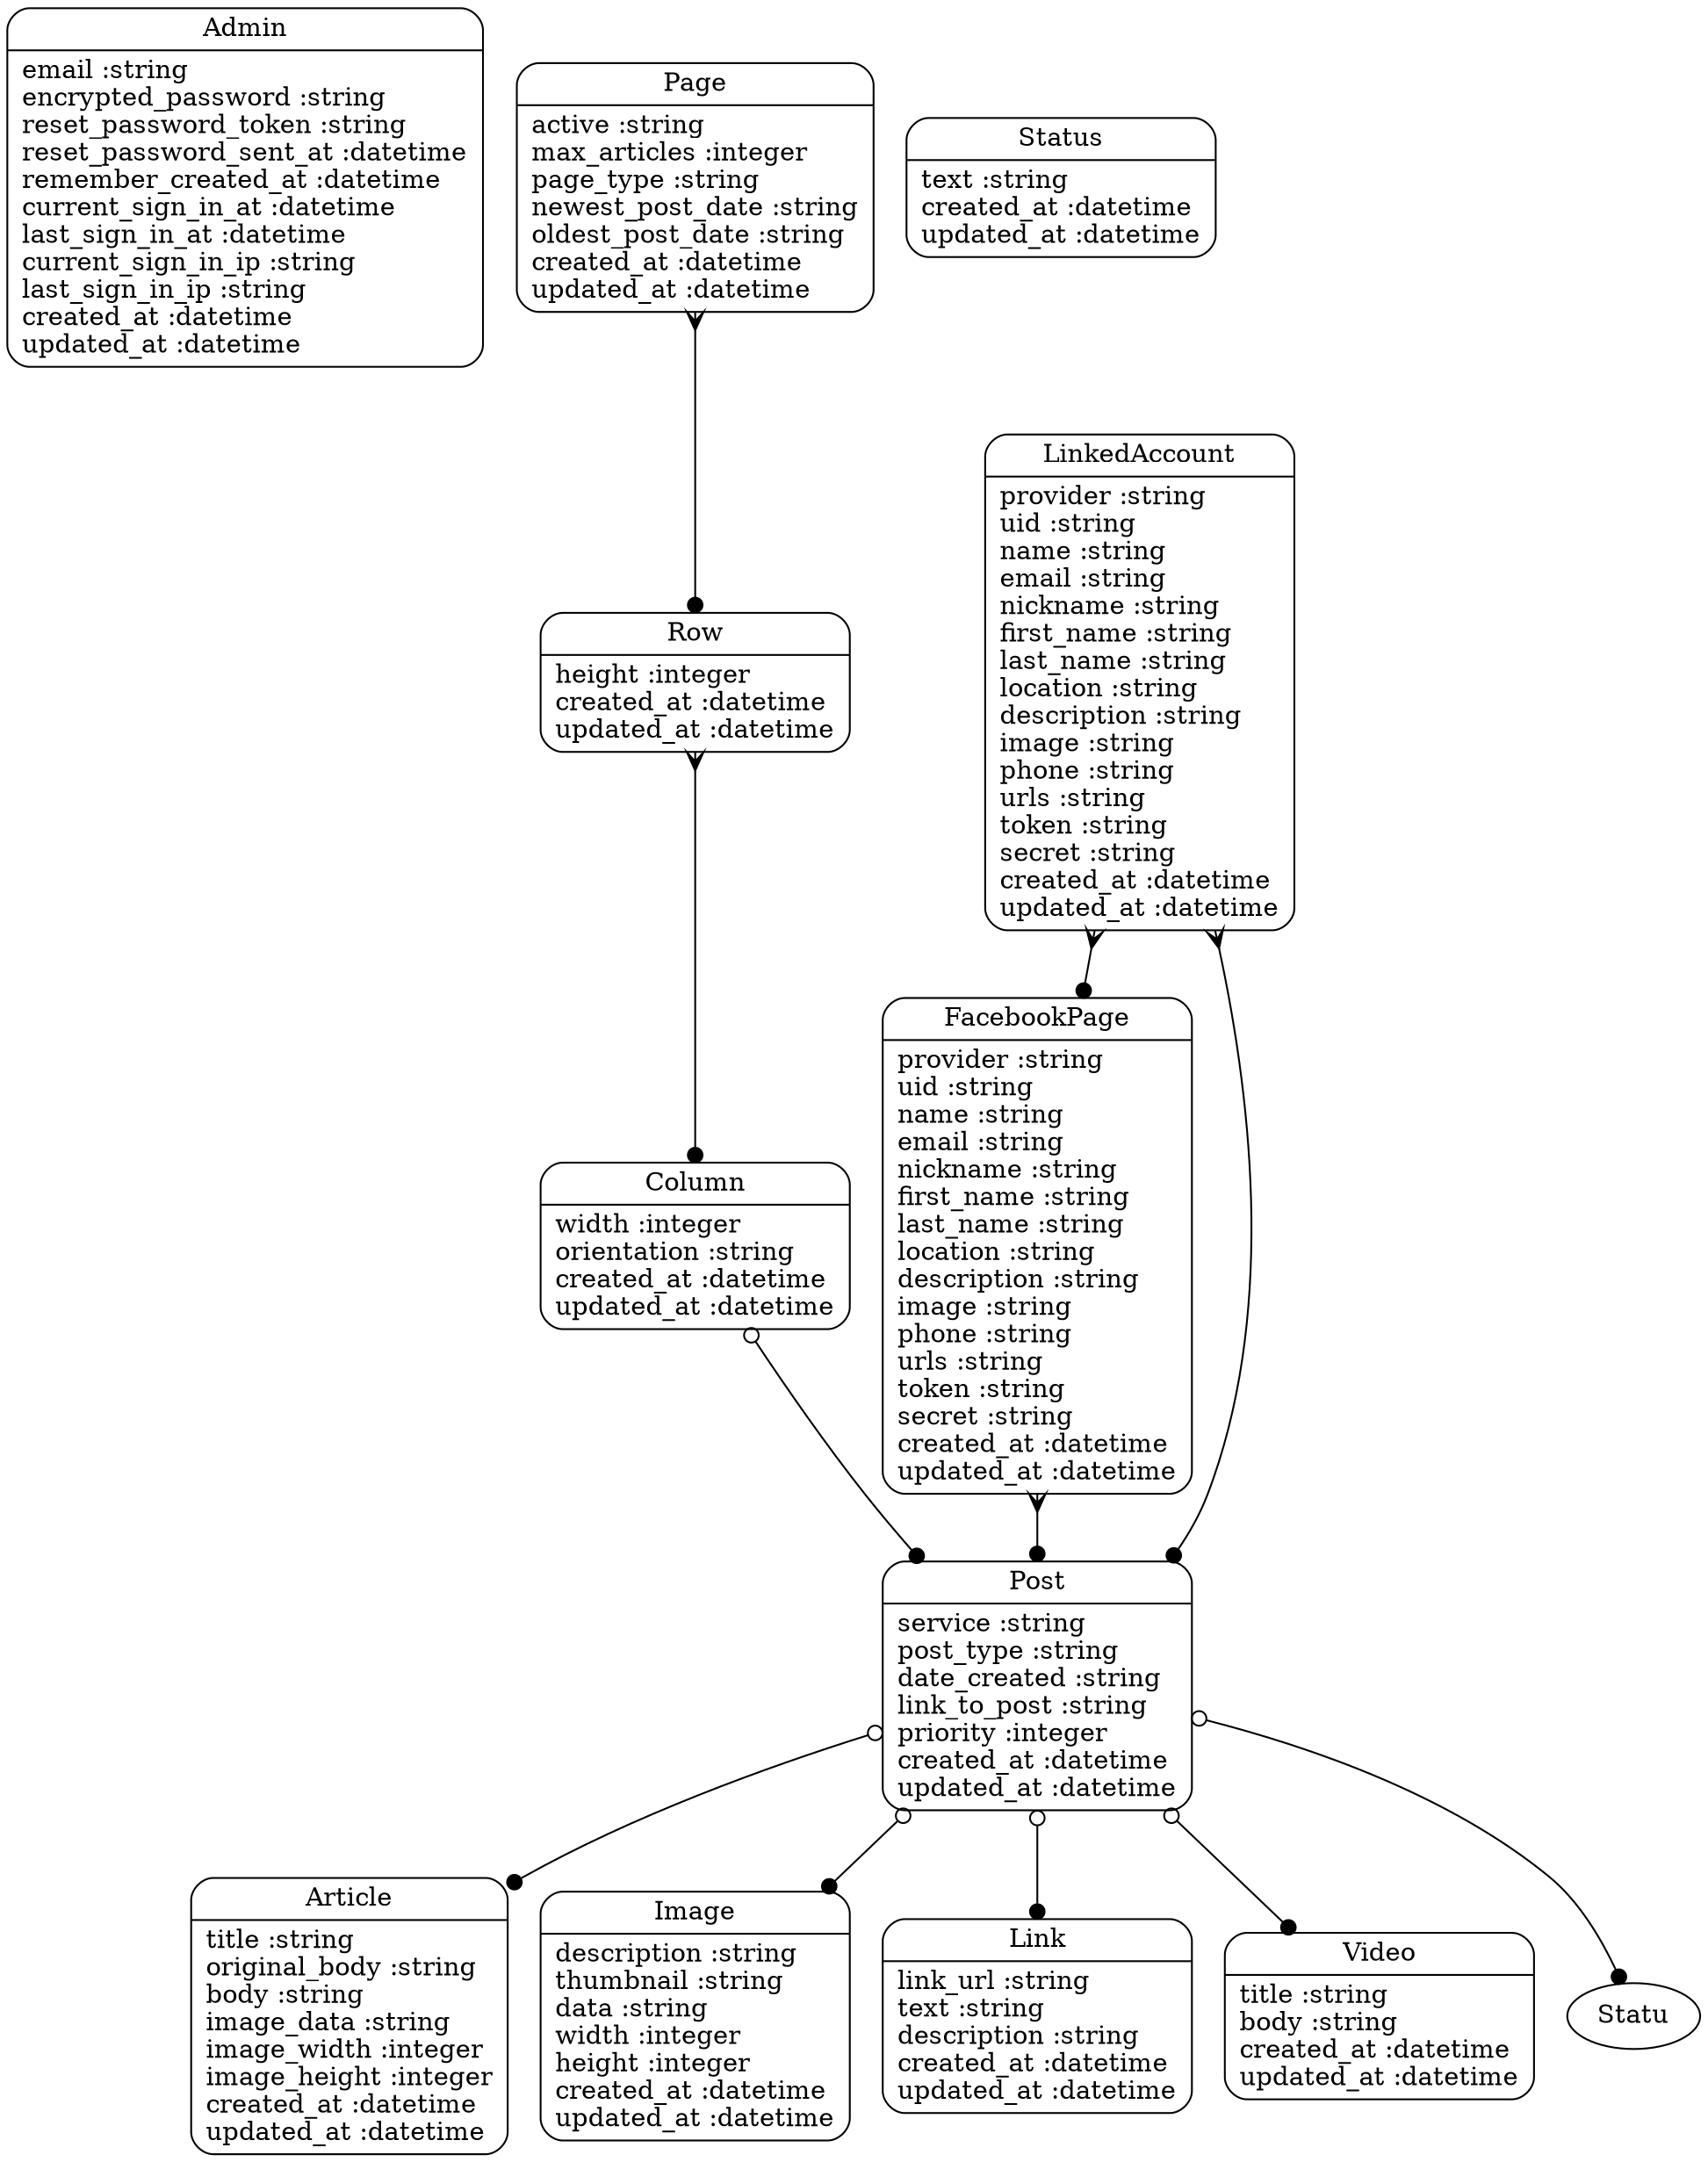 digraph models_diagram {
	graph[overlap=false, splines=true]
	"Admin" [shape=Mrecord, label="{Admin|email :string\lencrypted_password :string\lreset_password_token :string\lreset_password_sent_at :datetime\lremember_created_at :datetime\lcurrent_sign_in_at :datetime\llast_sign_in_at :datetime\lcurrent_sign_in_ip :string\llast_sign_in_ip :string\lcreated_at :datetime\lupdated_at :datetime\l}"]
	"Article" [shape=Mrecord, label="{Article|title :string\loriginal_body :string\lbody :string\limage_data :string\limage_width :integer\limage_height :integer\lcreated_at :datetime\lupdated_at :datetime\l}"]
	"Column" [shape=Mrecord, label="{Column|width :integer\lorientation :string\lcreated_at :datetime\lupdated_at :datetime\l}"]
	"FacebookPage" [shape=Mrecord, label="{FacebookPage|provider :string\luid :string\lname :string\lemail :string\lnickname :string\lfirst_name :string\llast_name :string\llocation :string\ldescription :string\limage :string\lphone :string\lurls :string\ltoken :string\lsecret :string\lcreated_at :datetime\lupdated_at :datetime\l}"]
	"Image" [shape=Mrecord, label="{Image|description :string\lthumbnail :string\ldata :string\lwidth :integer\lheight :integer\lcreated_at :datetime\lupdated_at :datetime\l}"]
	"Link" [shape=Mrecord, label="{Link|link_url :string\ltext :string\ldescription :string\lcreated_at :datetime\lupdated_at :datetime\l}"]
	"LinkedAccount" [shape=Mrecord, label="{LinkedAccount|provider :string\luid :string\lname :string\lemail :string\lnickname :string\lfirst_name :string\llast_name :string\llocation :string\ldescription :string\limage :string\lphone :string\lurls :string\ltoken :string\lsecret :string\lcreated_at :datetime\lupdated_at :datetime\l}"]
	"Page" [shape=Mrecord, label="{Page|active :string\lmax_articles :integer\lpage_type :string\lnewest_post_date :string\loldest_post_date :string\lcreated_at :datetime\lupdated_at :datetime\l}"]
	"Post" [shape=Mrecord, label="{Post|service :string\lpost_type :string\ldate_created :string\llink_to_post :string\lpriority :integer\lcreated_at :datetime\lupdated_at :datetime\l}"]
	"Row" [shape=Mrecord, label="{Row|height :integer\lcreated_at :datetime\lupdated_at :datetime\l}"]
	"Status" [shape=Mrecord, label="{Status|text :string\lcreated_at :datetime\lupdated_at :datetime\l}"]
	"Video" [shape=Mrecord, label="{Video|title :string\lbody :string\lcreated_at :datetime\lupdated_at :datetime\l}"]
	"Column" -> "Post" [arrowtail=odot, arrowhead=dot, dir=both]
	"FacebookPage" -> "Post" [arrowtail=crow, arrowhead=dot, dir=both]
	"LinkedAccount" -> "Post" [arrowtail=crow, arrowhead=dot, dir=both]
	"LinkedAccount" -> "FacebookPage" [arrowtail=crow, arrowhead=dot, dir=both]
	"Page" -> "Row" [arrowtail=crow, arrowhead=dot, dir=both]
	"Post" -> "Statu" [arrowtail=odot, arrowhead=dot, dir=both]
	"Post" -> "Link" [arrowtail=odot, arrowhead=dot, dir=both]
	"Post" -> "Video" [arrowtail=odot, arrowhead=dot, dir=both]
	"Post" -> "Image" [arrowtail=odot, arrowhead=dot, dir=both]
	"Post" -> "Article" [arrowtail=odot, arrowhead=dot, dir=both]
	"Row" -> "Column" [arrowtail=crow, arrowhead=dot, dir=both]
}
